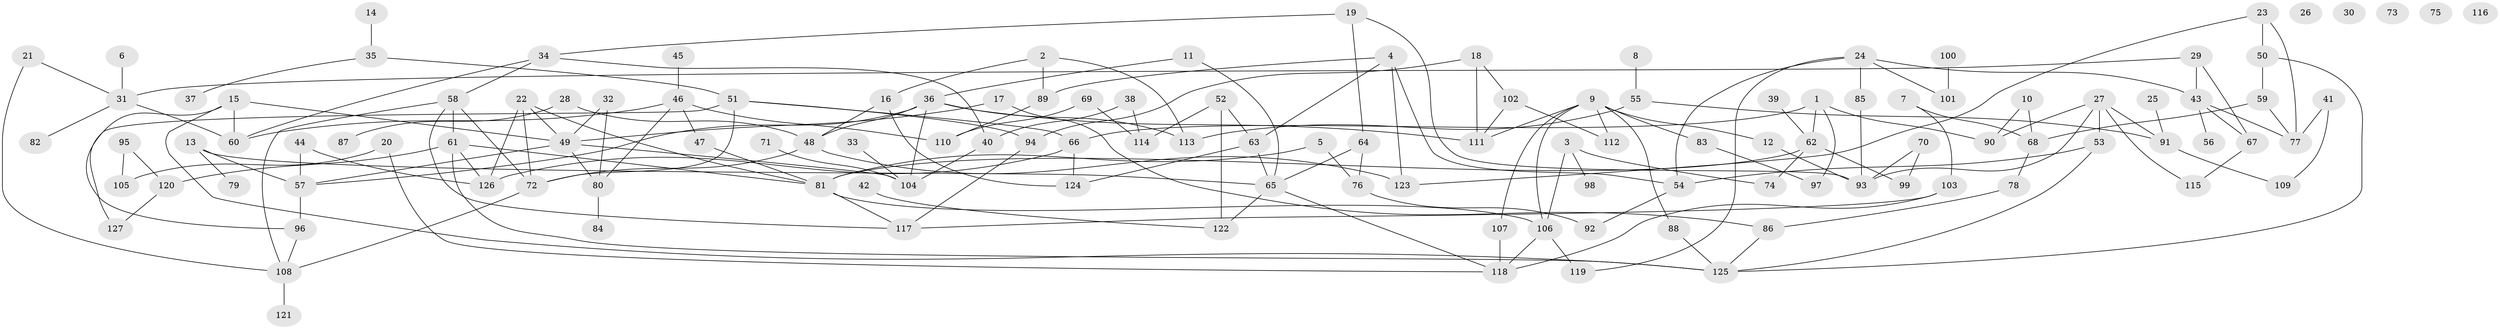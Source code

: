 // Generated by graph-tools (version 1.1) at 2025/25/03/09/25 03:25:19]
// undirected, 127 vertices, 184 edges
graph export_dot {
graph [start="1"]
  node [color=gray90,style=filled];
  1;
  2;
  3;
  4;
  5;
  6;
  7;
  8;
  9;
  10;
  11;
  12;
  13;
  14;
  15;
  16;
  17;
  18;
  19;
  20;
  21;
  22;
  23;
  24;
  25;
  26;
  27;
  28;
  29;
  30;
  31;
  32;
  33;
  34;
  35;
  36;
  37;
  38;
  39;
  40;
  41;
  42;
  43;
  44;
  45;
  46;
  47;
  48;
  49;
  50;
  51;
  52;
  53;
  54;
  55;
  56;
  57;
  58;
  59;
  60;
  61;
  62;
  63;
  64;
  65;
  66;
  67;
  68;
  69;
  70;
  71;
  72;
  73;
  74;
  75;
  76;
  77;
  78;
  79;
  80;
  81;
  82;
  83;
  84;
  85;
  86;
  87;
  88;
  89;
  90;
  91;
  92;
  93;
  94;
  95;
  96;
  97;
  98;
  99;
  100;
  101;
  102;
  103;
  104;
  105;
  106;
  107;
  108;
  109;
  110;
  111;
  112;
  113;
  114;
  115;
  116;
  117;
  118;
  119;
  120;
  121;
  122;
  123;
  124;
  125;
  126;
  127;
  1 -- 62;
  1 -- 66;
  1 -- 90;
  1 -- 97;
  2 -- 16;
  2 -- 89;
  2 -- 113;
  3 -- 74;
  3 -- 98;
  3 -- 106;
  4 -- 54;
  4 -- 63;
  4 -- 89;
  4 -- 123;
  5 -- 76;
  5 -- 81;
  6 -- 31;
  7 -- 68;
  7 -- 103;
  8 -- 55;
  9 -- 12;
  9 -- 83;
  9 -- 88;
  9 -- 106;
  9 -- 107;
  9 -- 111;
  9 -- 112;
  10 -- 68;
  10 -- 90;
  11 -- 36;
  11 -- 65;
  12 -- 93;
  13 -- 57;
  13 -- 65;
  13 -- 79;
  14 -- 35;
  15 -- 49;
  15 -- 60;
  15 -- 96;
  15 -- 125;
  16 -- 48;
  16 -- 124;
  17 -- 49;
  17 -- 86;
  18 -- 94;
  18 -- 102;
  18 -- 111;
  19 -- 34;
  19 -- 64;
  19 -- 93;
  20 -- 105;
  20 -- 118;
  21 -- 31;
  21 -- 108;
  22 -- 49;
  22 -- 72;
  22 -- 81;
  22 -- 126;
  23 -- 50;
  23 -- 77;
  23 -- 123;
  24 -- 43;
  24 -- 54;
  24 -- 85;
  24 -- 101;
  24 -- 119;
  25 -- 91;
  27 -- 53;
  27 -- 90;
  27 -- 91;
  27 -- 93;
  27 -- 115;
  28 -- 48;
  28 -- 87;
  29 -- 31;
  29 -- 43;
  29 -- 67;
  31 -- 60;
  31 -- 82;
  32 -- 49;
  32 -- 80;
  33 -- 104;
  34 -- 40;
  34 -- 58;
  34 -- 60;
  35 -- 37;
  35 -- 51;
  36 -- 48;
  36 -- 57;
  36 -- 104;
  36 -- 111;
  36 -- 113;
  38 -- 40;
  38 -- 114;
  39 -- 62;
  40 -- 104;
  41 -- 77;
  41 -- 109;
  42 -- 122;
  43 -- 56;
  43 -- 67;
  43 -- 77;
  44 -- 57;
  44 -- 126;
  45 -- 46;
  46 -- 47;
  46 -- 60;
  46 -- 80;
  46 -- 110;
  47 -- 81;
  48 -- 72;
  48 -- 123;
  49 -- 57;
  49 -- 80;
  49 -- 104;
  50 -- 59;
  50 -- 125;
  51 -- 66;
  51 -- 72;
  51 -- 94;
  51 -- 127;
  52 -- 63;
  52 -- 114;
  52 -- 122;
  53 -- 54;
  53 -- 125;
  54 -- 92;
  55 -- 91;
  55 -- 113;
  57 -- 96;
  58 -- 61;
  58 -- 72;
  58 -- 108;
  58 -- 117;
  59 -- 68;
  59 -- 77;
  61 -- 81;
  61 -- 120;
  61 -- 125;
  61 -- 126;
  62 -- 74;
  62 -- 81;
  62 -- 99;
  63 -- 65;
  63 -- 124;
  64 -- 65;
  64 -- 76;
  65 -- 118;
  65 -- 122;
  66 -- 124;
  66 -- 126;
  67 -- 115;
  68 -- 78;
  69 -- 110;
  69 -- 114;
  70 -- 93;
  70 -- 99;
  71 -- 104;
  72 -- 108;
  76 -- 92;
  78 -- 86;
  80 -- 84;
  81 -- 106;
  81 -- 117;
  83 -- 97;
  85 -- 93;
  86 -- 125;
  88 -- 125;
  89 -- 110;
  91 -- 109;
  94 -- 117;
  95 -- 105;
  95 -- 120;
  96 -- 108;
  100 -- 101;
  102 -- 111;
  102 -- 112;
  103 -- 117;
  103 -- 118;
  106 -- 118;
  106 -- 119;
  107 -- 118;
  108 -- 121;
  120 -- 127;
}
